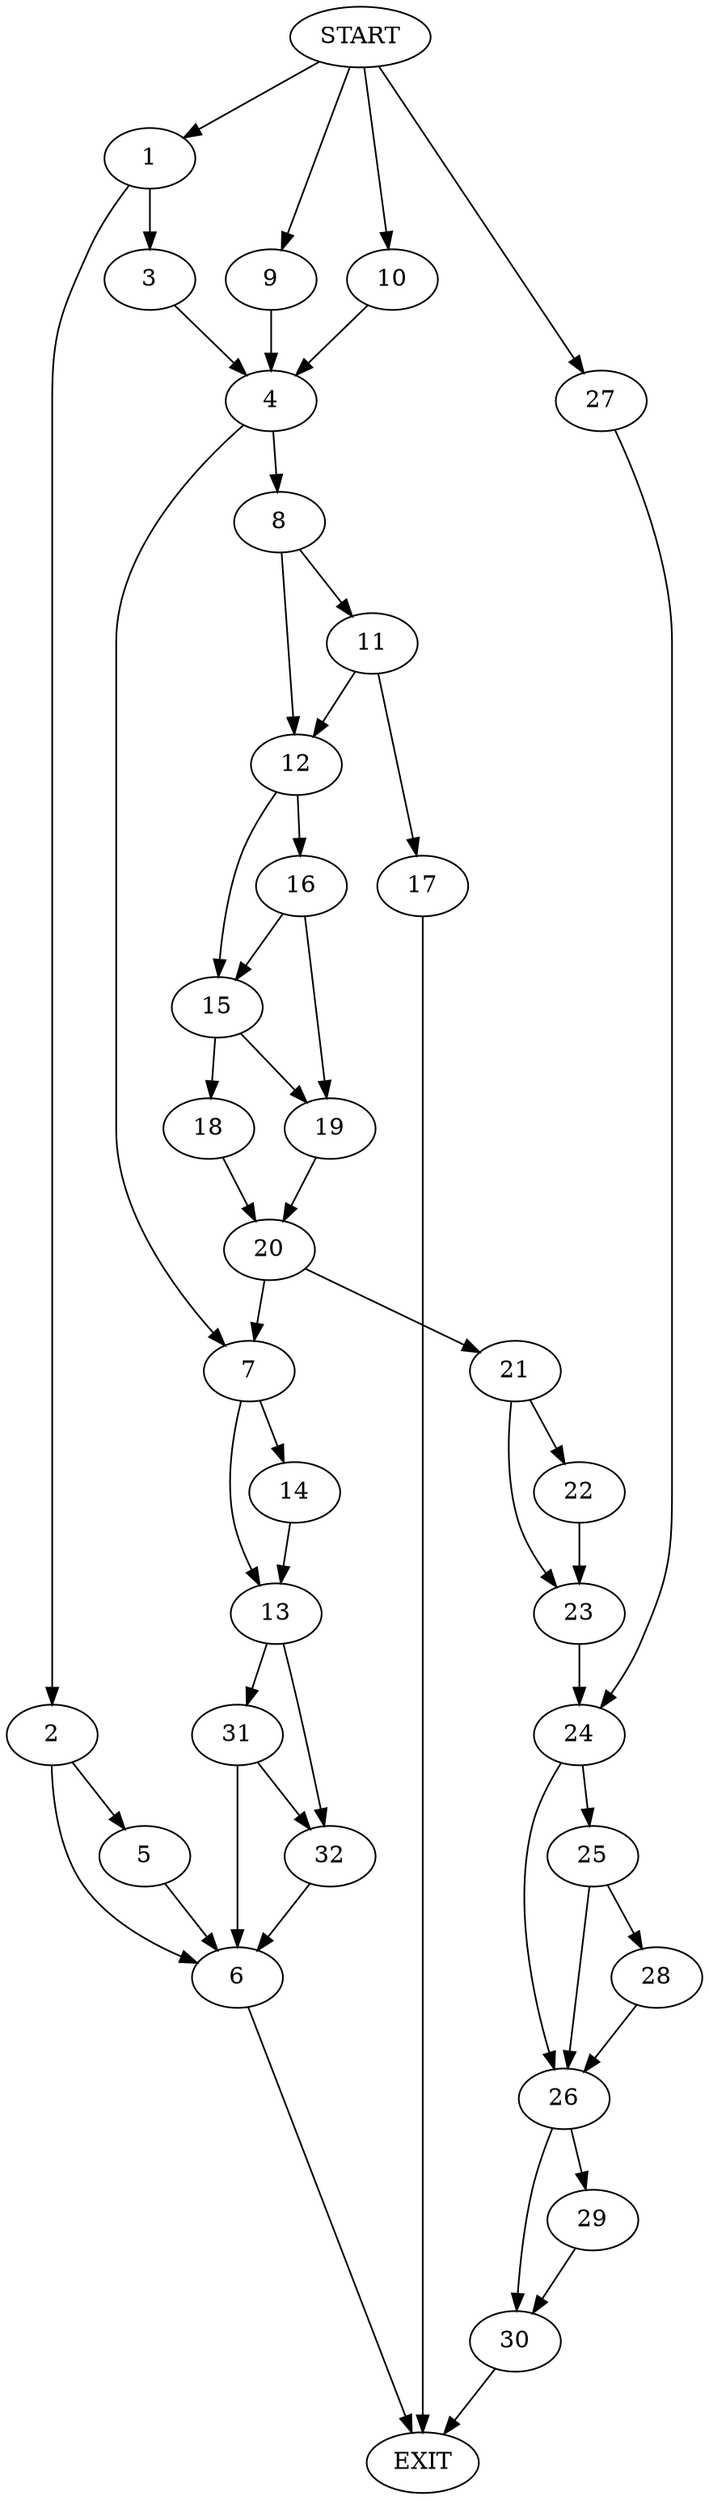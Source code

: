 digraph {
0 [label="START"]
33 [label="EXIT"]
0 -> 1
1 -> 2
1 -> 3
3 -> 4
2 -> 5
2 -> 6
5 -> 6
6 -> 33
4 -> 7
4 -> 8
0 -> 9
9 -> 4
0 -> 10
10 -> 4
8 -> 11
8 -> 12
7 -> 13
7 -> 14
12 -> 15
12 -> 16
11 -> 12
11 -> 17
17 -> 33
15 -> 18
15 -> 19
16 -> 15
16 -> 19
19 -> 20
18 -> 20
20 -> 21
20 -> 7
21 -> 22
21 -> 23
22 -> 23
23 -> 24
24 -> 25
24 -> 26
0 -> 27
27 -> 24
25 -> 28
25 -> 26
26 -> 29
26 -> 30
28 -> 26
30 -> 33
29 -> 30
14 -> 13
13 -> 31
13 -> 32
32 -> 6
31 -> 32
31 -> 6
}
